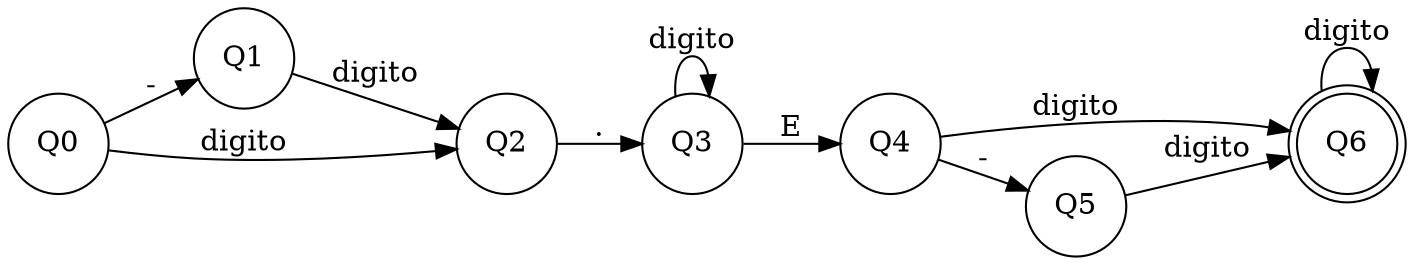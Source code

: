 /* digraph finite_state_machine {
       rankdir=LR;
 node [shape=doublecircle] N4;
        node [shape=point]; initial;
        node [shape = circle] 
        initial->N1;
        N1->N2[label=a]; 
        N2->N4[label=b];
        N4->N4[label=a];
}
 */
/* 
// graph para 2 digitos a seguir do ponto feito
digraph finite_state_machine {
       rankdir=LR;
 node [shape=doublecircle] Q8;
        node [shape = circle] 
        Q0->Q1[label= "-"];
        Q0->Q2[label="digito"]; 
        Q1->Q2[label="digito"];
        Q2->Q3[label="."];
        Q3->Q4[label="digito"];
        Q4->Q5[label="digito"];
        Q5->Q6[label="E"];
        Q6->Q7[label="-"];
        Q6->Q8[label="digito"];
        Q7->Q8[label="digito"];
        Q8->Q8[label="digito"];
}
 */


// graph para qualquer digitos a seguir do ponto
digraph finite_state_machine {
       rankdir=LR;
 node [shape=doublecircle] Q6;
        node [shape = circle] 
        Q0->Q1[label= "-"];
        Q0->Q2[label="digito"]; 
        Q1->Q2[label="digito"];
        Q2->Q3[label="."];
        Q3->Q3[label="digito"];
        Q3->Q4[label="E"];
        Q4->Q5[label="-"];
        Q4->Q6[label="digito"];
        Q5->Q6[label="digito"];
        Q6->Q6[label="digito"];
}
